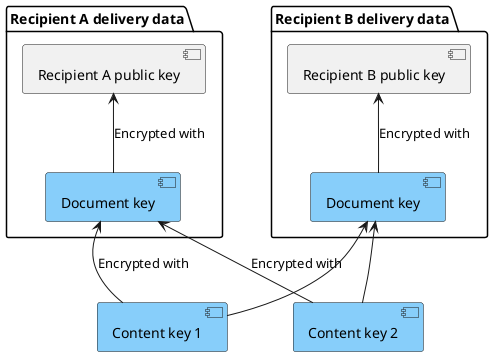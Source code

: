@startuml

package "Recipient A delivery data" {
    [Document key] as DKforA #lightskyblue
    [Recipient A public key] as KpubA

    KpubA <-- DKforA : Encrypted with
}

package "Recipient B delivery data" {
    [Document key] as DKforB #lightskyblue
    [Recipient B public key] as KpubB

    KpubB <-- DKforB : Encrypted with
}

[Content key 1] as Key1 #lightskyblue
[Content key 2] as Key2 #lightskyblue

Key1 -up-> DKforA : Encrypted with
Key1 -up-> DKforB

Key2 -up-> DKforA : Encrypted with
Key2 -up-> DKforB

@enduml
